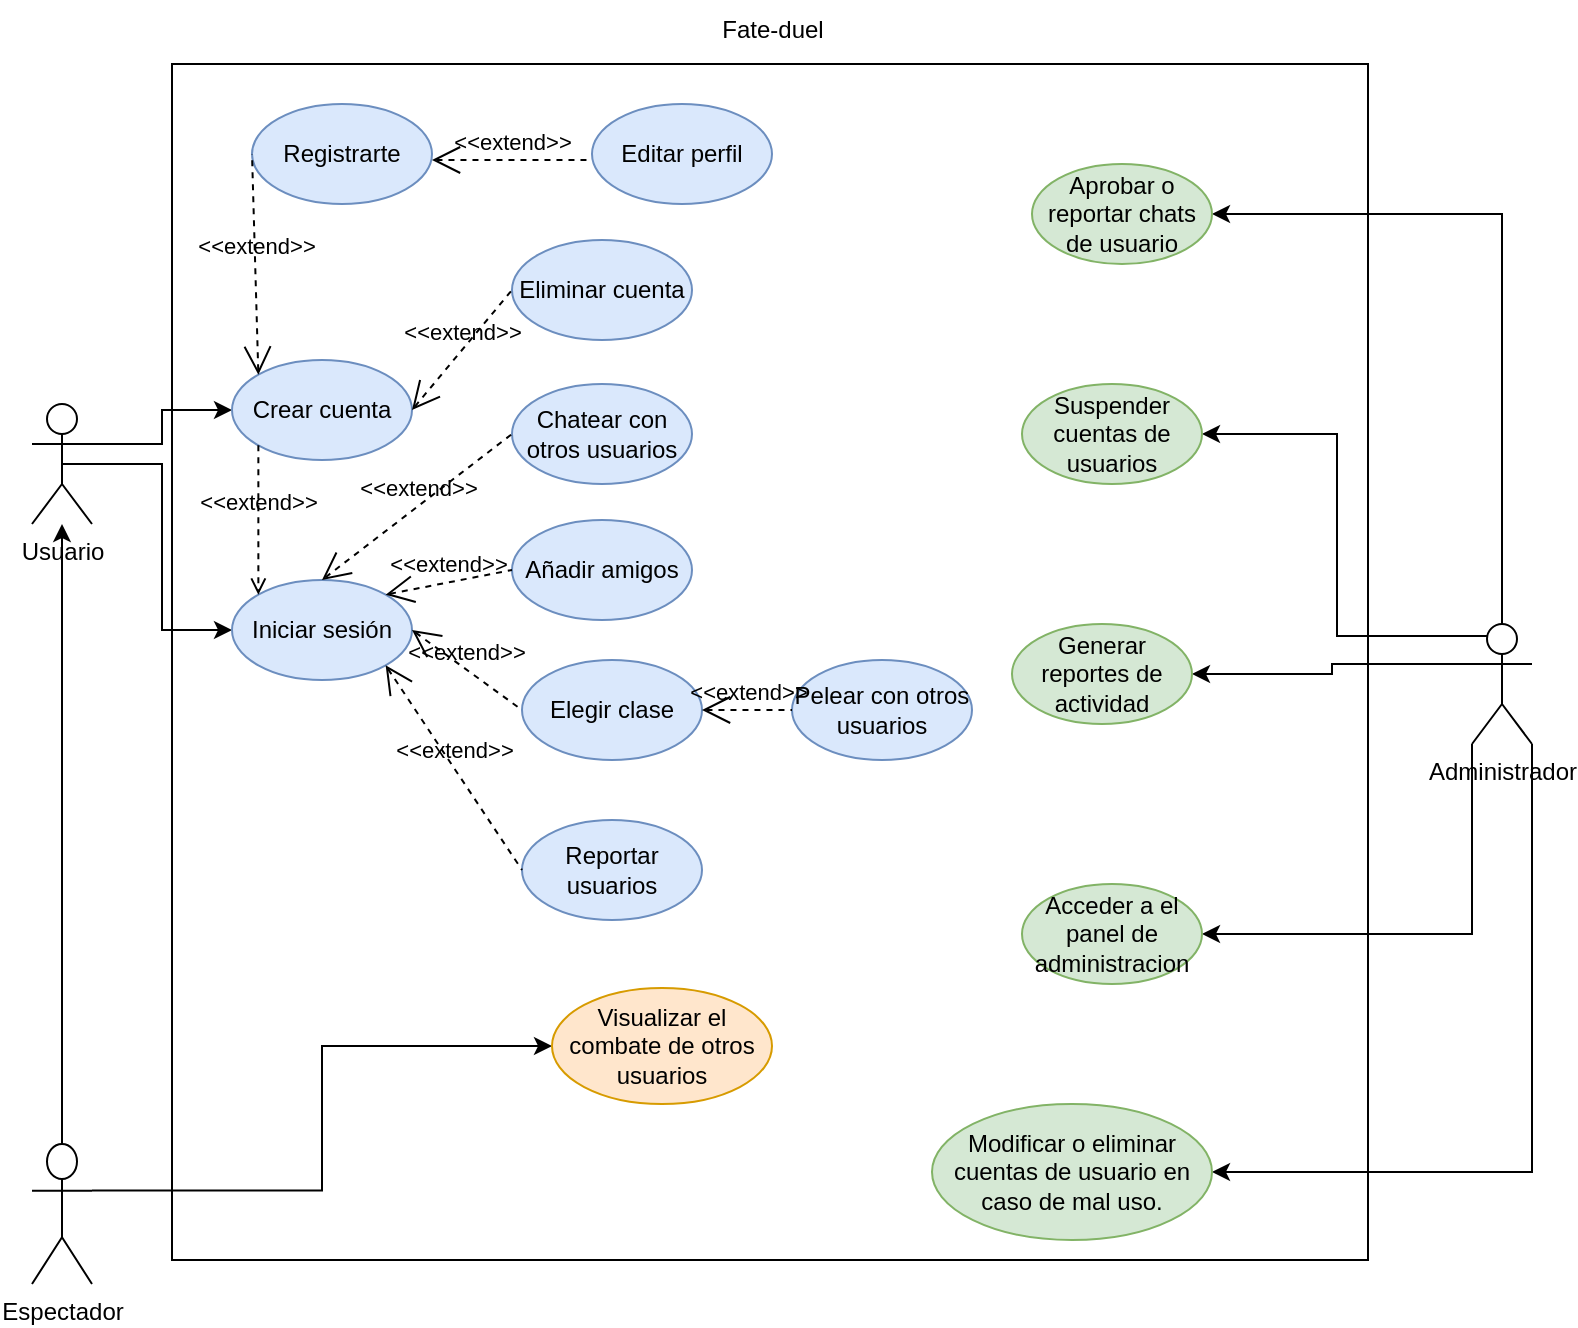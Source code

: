 <mxfile version="24.8.6">
  <diagram name="Página-1" id="ECYBjc4-T5F1NcXpzfX9">
    <mxGraphModel dx="1674" dy="750" grid="1" gridSize="10" guides="1" tooltips="1" connect="1" arrows="1" fold="1" page="1" pageScale="1" pageWidth="827" pageHeight="1169" math="0" shadow="0">
      <root>
        <mxCell id="0" />
        <mxCell id="1" parent="0" />
        <mxCell id="-6UULbU7St-G_a3xMBeo-3" value="" style="group;" parent="1" vertex="1" connectable="0">
          <mxGeometry x="60" y="20" width="750" height="662" as="geometry" />
        </mxCell>
        <mxCell id="-6UULbU7St-G_a3xMBeo-1" value="" style="whiteSpace=wrap;html=1;aspect=fixed;" parent="-6UULbU7St-G_a3xMBeo-3" vertex="1">
          <mxGeometry x="70" y="32" width="598" height="598" as="geometry" />
        </mxCell>
        <mxCell id="tbuorbMZUSvYoukiROc6-5" style="edgeStyle=orthogonalEdgeStyle;rounded=0;orthogonalLoop=1;jettySize=auto;html=1;exitX=1;exitY=0.333;exitDx=0;exitDy=0;exitPerimeter=0;entryX=0;entryY=0.5;entryDx=0;entryDy=0;" edge="1" parent="-6UULbU7St-G_a3xMBeo-3" source="iN0uDsX3OjaOKZK2iHJ_-34" target="iN0uDsX3OjaOKZK2iHJ_-35">
          <mxGeometry relative="1" as="geometry" />
        </mxCell>
        <mxCell id="tbuorbMZUSvYoukiROc6-6" style="edgeStyle=orthogonalEdgeStyle;rounded=0;orthogonalLoop=1;jettySize=auto;html=1;exitX=0.5;exitY=0.5;exitDx=0;exitDy=0;exitPerimeter=0;entryX=0;entryY=0.5;entryDx=0;entryDy=0;" edge="1" parent="-6UULbU7St-G_a3xMBeo-3" source="iN0uDsX3OjaOKZK2iHJ_-34" target="GEUEoQa83Zo7Ei1XDsA4-2">
          <mxGeometry relative="1" as="geometry" />
        </mxCell>
        <mxCell id="iN0uDsX3OjaOKZK2iHJ_-34" value="Usuario" style="shape=umlActor;verticalLabelPosition=bottom;verticalAlign=top;html=1;outlineConnect=0;" parent="-6UULbU7St-G_a3xMBeo-3" vertex="1">
          <mxGeometry y="202" width="30" height="60" as="geometry" />
        </mxCell>
        <mxCell id="iN0uDsX3OjaOKZK2iHJ_-35" value="Crear cuenta" style="ellipse;whiteSpace=wrap;html=1;fillColor=#dae8fc;strokeColor=#6c8ebf;" parent="-6UULbU7St-G_a3xMBeo-3" vertex="1">
          <mxGeometry x="100" y="180" width="90" height="50" as="geometry" />
        </mxCell>
        <mxCell id="iN0uDsX3OjaOKZK2iHJ_-36" value="Registrarte" style="ellipse;whiteSpace=wrap;html=1;fillColor=#dae8fc;strokeColor=#6c8ebf;" parent="-6UULbU7St-G_a3xMBeo-3" vertex="1">
          <mxGeometry x="110" y="52" width="90" height="50" as="geometry" />
        </mxCell>
        <mxCell id="iN0uDsX3OjaOKZK2iHJ_-37" value="Editar perfil" style="ellipse;whiteSpace=wrap;html=1;fillColor=#dae8fc;strokeColor=#6c8ebf;" parent="-6UULbU7St-G_a3xMBeo-3" vertex="1">
          <mxGeometry x="280" y="52" width="90" height="50" as="geometry" />
        </mxCell>
        <mxCell id="iN0uDsX3OjaOKZK2iHJ_-38" value="Añadir amigos" style="ellipse;whiteSpace=wrap;html=1;fillColor=#dae8fc;strokeColor=#6c8ebf;" parent="-6UULbU7St-G_a3xMBeo-3" vertex="1">
          <mxGeometry x="240" y="260" width="90" height="50" as="geometry" />
        </mxCell>
        <mxCell id="iN0uDsX3OjaOKZK2iHJ_-40" value="Chatear con otros usuarios" style="ellipse;whiteSpace=wrap;html=1;fillColor=#dae8fc;strokeColor=#6c8ebf;" parent="-6UULbU7St-G_a3xMBeo-3" vertex="1">
          <mxGeometry x="240" y="192" width="90" height="50" as="geometry" />
        </mxCell>
        <mxCell id="iN0uDsX3OjaOKZK2iHJ_-41" value="Elegir clase" style="ellipse;whiteSpace=wrap;html=1;fillColor=#dae8fc;strokeColor=#6c8ebf;" parent="-6UULbU7St-G_a3xMBeo-3" vertex="1">
          <mxGeometry x="245" y="330" width="90" height="50" as="geometry" />
        </mxCell>
        <mxCell id="iN0uDsX3OjaOKZK2iHJ_-42" value="Pelear con otros usuarios" style="ellipse;whiteSpace=wrap;html=1;fillColor=#dae8fc;strokeColor=#6c8ebf;" parent="-6UULbU7St-G_a3xMBeo-3" vertex="1">
          <mxGeometry x="380" y="330" width="90" height="50" as="geometry" />
        </mxCell>
        <mxCell id="iN0uDsX3OjaOKZK2iHJ_-43" value="Eliminar cuenta" style="ellipse;whiteSpace=wrap;html=1;fillColor=#dae8fc;strokeColor=#6c8ebf;" parent="-6UULbU7St-G_a3xMBeo-3" vertex="1">
          <mxGeometry x="240" y="120" width="90" height="50" as="geometry" />
        </mxCell>
        <mxCell id="iN0uDsX3OjaOKZK2iHJ_-44" value="Reportar usuarios" style="ellipse;whiteSpace=wrap;html=1;fillColor=#dae8fc;strokeColor=#6c8ebf;" parent="-6UULbU7St-G_a3xMBeo-3" vertex="1">
          <mxGeometry x="245" y="410" width="90" height="50" as="geometry" />
        </mxCell>
        <mxCell id="iN0uDsX3OjaOKZK2iHJ_-54" value="&amp;lt;&amp;lt;extend&amp;gt;&amp;gt;" style="edgeStyle=none;html=1;startArrow=open;endArrow=none;startSize=12;verticalAlign=bottom;dashed=1;labelBackgroundColor=none;rounded=0;entryX=0;entryY=0.5;entryDx=0;entryDy=0;exitX=1;exitY=0.5;exitDx=0;exitDy=0;" parent="-6UULbU7St-G_a3xMBeo-3" source="iN0uDsX3OjaOKZK2iHJ_-41" target="iN0uDsX3OjaOKZK2iHJ_-42" edge="1">
          <mxGeometry width="160" relative="1" as="geometry">
            <mxPoint x="280" y="322" as="sourcePoint" />
            <mxPoint x="440" y="322" as="targetPoint" />
          </mxGeometry>
        </mxCell>
        <mxCell id="iN0uDsX3OjaOKZK2iHJ_-55" value="&amp;lt;&amp;lt;extend&amp;gt;&amp;gt;" style="edgeStyle=none;html=1;startArrow=open;endArrow=none;startSize=12;verticalAlign=bottom;dashed=1;labelBackgroundColor=none;rounded=0;entryX=0;entryY=0.5;entryDx=0;entryDy=0;exitX=0;exitY=0;exitDx=0;exitDy=0;" parent="-6UULbU7St-G_a3xMBeo-3" source="iN0uDsX3OjaOKZK2iHJ_-35" target="iN0uDsX3OjaOKZK2iHJ_-36" edge="1">
          <mxGeometry width="160" relative="1" as="geometry">
            <mxPoint x="280" y="322" as="sourcePoint" />
            <mxPoint x="440" y="322" as="targetPoint" />
          </mxGeometry>
        </mxCell>
        <mxCell id="iN0uDsX3OjaOKZK2iHJ_-57" value="&amp;lt;&amp;lt;extend&amp;gt;&amp;gt;" style="edgeStyle=none;html=1;startArrow=open;endArrow=none;startSize=12;verticalAlign=bottom;dashed=1;labelBackgroundColor=none;rounded=0;entryX=0;entryY=0.5;entryDx=0;entryDy=0;exitX=1;exitY=0.5;exitDx=0;exitDy=0;" parent="-6UULbU7St-G_a3xMBeo-3" source="iN0uDsX3OjaOKZK2iHJ_-35" target="iN0uDsX3OjaOKZK2iHJ_-43" edge="1">
          <mxGeometry width="160" relative="1" as="geometry">
            <mxPoint x="190" y="160" as="sourcePoint" />
            <mxPoint x="440" y="322" as="targetPoint" />
          </mxGeometry>
        </mxCell>
        <mxCell id="iN0uDsX3OjaOKZK2iHJ_-61" style="edgeStyle=orthogonalEdgeStyle;rounded=0;orthogonalLoop=1;jettySize=auto;html=1;exitX=0.5;exitY=0;exitDx=0;exitDy=0;exitPerimeter=0;" parent="-6UULbU7St-G_a3xMBeo-3" source="iN0uDsX3OjaOKZK2iHJ_-58" target="iN0uDsX3OjaOKZK2iHJ_-34" edge="1">
          <mxGeometry relative="1" as="geometry" />
        </mxCell>
        <mxCell id="iN0uDsX3OjaOKZK2iHJ_-63" style="edgeStyle=orthogonalEdgeStyle;rounded=0;orthogonalLoop=1;jettySize=auto;html=1;exitX=1;exitY=0.333;exitDx=0;exitDy=0;exitPerimeter=0;entryX=0;entryY=0.5;entryDx=0;entryDy=0;" parent="-6UULbU7St-G_a3xMBeo-3" source="iN0uDsX3OjaOKZK2iHJ_-58" target="iN0uDsX3OjaOKZK2iHJ_-62" edge="1">
          <mxGeometry relative="1" as="geometry" />
        </mxCell>
        <mxCell id="iN0uDsX3OjaOKZK2iHJ_-58" value="Espectador" style="shape=umlActor;verticalLabelPosition=bottom;verticalAlign=top;html=1;outlineConnect=0;" parent="-6UULbU7St-G_a3xMBeo-3" vertex="1">
          <mxGeometry y="572" width="30" height="70" as="geometry" />
        </mxCell>
        <mxCell id="iN0uDsX3OjaOKZK2iHJ_-62" value="Visualizar el combate de otros usuarios" style="ellipse;whiteSpace=wrap;html=1;fillColor=#ffe6cc;strokeColor=#d79b00;" parent="-6UULbU7St-G_a3xMBeo-3" vertex="1">
          <mxGeometry x="260" y="494" width="110" height="58" as="geometry" />
        </mxCell>
        <mxCell id="tbuorbMZUSvYoukiROc6-16" style="edgeStyle=orthogonalEdgeStyle;rounded=0;orthogonalLoop=1;jettySize=auto;html=1;exitX=0;exitY=0.333;exitDx=0;exitDy=0;exitPerimeter=0;entryX=1;entryY=0.5;entryDx=0;entryDy=0;" edge="1" parent="-6UULbU7St-G_a3xMBeo-3" source="iN0uDsX3OjaOKZK2iHJ_-64" target="iN0uDsX3OjaOKZK2iHJ_-69">
          <mxGeometry relative="1" as="geometry" />
        </mxCell>
        <mxCell id="tbuorbMZUSvYoukiROc6-17" style="edgeStyle=orthogonalEdgeStyle;rounded=0;orthogonalLoop=1;jettySize=auto;html=1;exitX=0.25;exitY=0.1;exitDx=0;exitDy=0;exitPerimeter=0;entryX=1;entryY=0.5;entryDx=0;entryDy=0;" edge="1" parent="-6UULbU7St-G_a3xMBeo-3" source="iN0uDsX3OjaOKZK2iHJ_-64" target="iN0uDsX3OjaOKZK2iHJ_-68">
          <mxGeometry relative="1" as="geometry" />
        </mxCell>
        <mxCell id="tbuorbMZUSvYoukiROc6-18" style="edgeStyle=orthogonalEdgeStyle;rounded=0;orthogonalLoop=1;jettySize=auto;html=1;exitX=0.5;exitY=0;exitDx=0;exitDy=0;exitPerimeter=0;entryX=1;entryY=0.5;entryDx=0;entryDy=0;" edge="1" parent="-6UULbU7St-G_a3xMBeo-3" source="iN0uDsX3OjaOKZK2iHJ_-64" target="iN0uDsX3OjaOKZK2iHJ_-67">
          <mxGeometry relative="1" as="geometry" />
        </mxCell>
        <mxCell id="tbuorbMZUSvYoukiROc6-19" style="edgeStyle=orthogonalEdgeStyle;rounded=0;orthogonalLoop=1;jettySize=auto;html=1;exitX=0;exitY=1;exitDx=0;exitDy=0;exitPerimeter=0;entryX=1;entryY=0.5;entryDx=0;entryDy=0;" edge="1" parent="-6UULbU7St-G_a3xMBeo-3" source="iN0uDsX3OjaOKZK2iHJ_-64" target="iN0uDsX3OjaOKZK2iHJ_-70">
          <mxGeometry relative="1" as="geometry" />
        </mxCell>
        <mxCell id="tbuorbMZUSvYoukiROc6-20" style="edgeStyle=orthogonalEdgeStyle;rounded=0;orthogonalLoop=1;jettySize=auto;html=1;exitX=1;exitY=1;exitDx=0;exitDy=0;exitPerimeter=0;entryX=1;entryY=0.5;entryDx=0;entryDy=0;" edge="1" parent="-6UULbU7St-G_a3xMBeo-3" source="iN0uDsX3OjaOKZK2iHJ_-64" target="iN0uDsX3OjaOKZK2iHJ_-71">
          <mxGeometry relative="1" as="geometry" />
        </mxCell>
        <mxCell id="iN0uDsX3OjaOKZK2iHJ_-64" value="Administrador" style="shape=umlActor;verticalLabelPosition=bottom;verticalAlign=top;html=1;outlineConnect=0;" parent="-6UULbU7St-G_a3xMBeo-3" vertex="1">
          <mxGeometry x="720" y="312" width="30" height="60" as="geometry" />
        </mxCell>
        <mxCell id="iN0uDsX3OjaOKZK2iHJ_-67" value="Aprobar o reportar chats de usuario " style="ellipse;whiteSpace=wrap;html=1;fillColor=#d5e8d4;strokeColor=#82b366;" parent="-6UULbU7St-G_a3xMBeo-3" vertex="1">
          <mxGeometry x="500" y="82" width="90" height="50" as="geometry" />
        </mxCell>
        <mxCell id="iN0uDsX3OjaOKZK2iHJ_-68" value="Suspender cuentas de usuarios" style="ellipse;whiteSpace=wrap;html=1;fillColor=#d5e8d4;strokeColor=#82b366;" parent="-6UULbU7St-G_a3xMBeo-3" vertex="1">
          <mxGeometry x="495" y="192" width="90" height="50" as="geometry" />
        </mxCell>
        <mxCell id="iN0uDsX3OjaOKZK2iHJ_-69" value="Generar reportes de actividad" style="ellipse;whiteSpace=wrap;html=1;fillColor=#d5e8d4;strokeColor=#82b366;" parent="-6UULbU7St-G_a3xMBeo-3" vertex="1">
          <mxGeometry x="490" y="312" width="90" height="50" as="geometry" />
        </mxCell>
        <mxCell id="iN0uDsX3OjaOKZK2iHJ_-70" value="Acceder a el panel de administracion" style="ellipse;whiteSpace=wrap;html=1;fillColor=#d5e8d4;strokeColor=#82b366;" parent="-6UULbU7St-G_a3xMBeo-3" vertex="1">
          <mxGeometry x="495" y="442" width="90" height="50" as="geometry" />
        </mxCell>
        <mxCell id="iN0uDsX3OjaOKZK2iHJ_-71" value="Modificar o eliminar cuentas de usuario en caso de mal uso." style="ellipse;whiteSpace=wrap;html=1;fillColor=#d5e8d4;strokeColor=#82b366;" parent="-6UULbU7St-G_a3xMBeo-3" vertex="1">
          <mxGeometry x="450" y="552" width="140" height="68" as="geometry" />
        </mxCell>
        <mxCell id="-6UULbU7St-G_a3xMBeo-2" value="Fate-duel" style="text;html=1;align=center;verticalAlign=middle;resizable=0;points=[];autosize=1;strokeColor=none;fillColor=none;" parent="-6UULbU7St-G_a3xMBeo-3" vertex="1">
          <mxGeometry x="335" width="70" height="30" as="geometry" />
        </mxCell>
        <mxCell id="GEUEoQa83Zo7Ei1XDsA4-2" value="Iniciar sesión" style="ellipse;whiteSpace=wrap;html=1;fillColor=#dae8fc;strokeColor=#6c8ebf;" parent="-6UULbU7St-G_a3xMBeo-3" vertex="1">
          <mxGeometry x="100" y="290" width="90" height="50" as="geometry" />
        </mxCell>
        <mxCell id="tbuorbMZUSvYoukiROc6-7" value="&amp;lt;&amp;lt;extend&amp;gt;&amp;gt;" style="edgeStyle=none;html=1;startArrow=open;endArrow=none;startSize=12;verticalAlign=bottom;dashed=1;labelBackgroundColor=none;rounded=0;exitX=1;exitY=0.5;exitDx=0;exitDy=0;entryX=0;entryY=0.5;entryDx=0;entryDy=0;" edge="1" parent="-6UULbU7St-G_a3xMBeo-3" source="GEUEoQa83Zo7Ei1XDsA4-2" target="iN0uDsX3OjaOKZK2iHJ_-41">
          <mxGeometry width="160" relative="1" as="geometry">
            <mxPoint x="280" y="370" as="sourcePoint" />
            <mxPoint x="440" y="370" as="targetPoint" />
          </mxGeometry>
        </mxCell>
        <mxCell id="tbuorbMZUSvYoukiROc6-8" value="&amp;lt;&amp;lt;extend&amp;gt;&amp;gt;" style="edgeStyle=none;html=1;startArrow=open;endArrow=none;startSize=12;verticalAlign=bottom;dashed=1;labelBackgroundColor=none;rounded=0;entryX=0;entryY=0.5;entryDx=0;entryDy=0;exitX=1;exitY=1;exitDx=0;exitDy=0;" edge="1" parent="-6UULbU7St-G_a3xMBeo-3" source="GEUEoQa83Zo7Ei1XDsA4-2" target="iN0uDsX3OjaOKZK2iHJ_-44">
          <mxGeometry width="160" relative="1" as="geometry">
            <mxPoint x="228.18" y="460" as="sourcePoint" />
            <mxPoint x="160.0" y="357.678" as="targetPoint" />
          </mxGeometry>
        </mxCell>
        <mxCell id="tbuorbMZUSvYoukiROc6-9" value="&amp;lt;&amp;lt;extend&amp;gt;&amp;gt;" style="edgeStyle=none;html=1;startArrow=open;endArrow=none;startSize=12;verticalAlign=bottom;dashed=1;labelBackgroundColor=none;rounded=0;entryX=0;entryY=0.5;entryDx=0;entryDy=0;exitX=1;exitY=0;exitDx=0;exitDy=0;" edge="1" parent="-6UULbU7St-G_a3xMBeo-3" source="GEUEoQa83Zo7Ei1XDsA4-2" target="iN0uDsX3OjaOKZK2iHJ_-38">
          <mxGeometry width="160" relative="1" as="geometry">
            <mxPoint x="255" y="445" as="sourcePoint" />
            <mxPoint x="187" y="343" as="targetPoint" />
          </mxGeometry>
        </mxCell>
        <mxCell id="tbuorbMZUSvYoukiROc6-10" value="&amp;lt;&amp;lt;extend&amp;gt;&amp;gt;" style="edgeStyle=none;html=1;startArrow=open;endArrow=none;startSize=12;verticalAlign=bottom;dashed=1;labelBackgroundColor=none;rounded=0;entryX=0;entryY=0.5;entryDx=0;entryDy=0;exitX=0.5;exitY=0;exitDx=0;exitDy=0;" edge="1" parent="-6UULbU7St-G_a3xMBeo-3" source="GEUEoQa83Zo7Ei1XDsA4-2" target="iN0uDsX3OjaOKZK2iHJ_-40">
          <mxGeometry width="160" relative="1" as="geometry">
            <mxPoint x="280" y="370" as="sourcePoint" />
            <mxPoint x="440" y="370" as="targetPoint" />
          </mxGeometry>
        </mxCell>
        <mxCell id="tbuorbMZUSvYoukiROc6-14" value="&amp;lt;&amp;lt;extend&amp;gt;&amp;gt;" style="edgeStyle=none;html=1;startArrow=open;endArrow=none;startSize=12;verticalAlign=bottom;dashed=1;labelBackgroundColor=none;rounded=0;" edge="1" parent="-6UULbU7St-G_a3xMBeo-3">
          <mxGeometry width="160" relative="1" as="geometry">
            <mxPoint x="200" y="80" as="sourcePoint" />
            <mxPoint x="280" y="80" as="targetPoint" />
          </mxGeometry>
        </mxCell>
        <mxCell id="tbuorbMZUSvYoukiROc6-15" value="&amp;lt;&amp;lt;extend&amp;gt;&amp;gt;" style="edgeStyle=none;html=1;endArrow=open;verticalAlign=bottom;dashed=1;labelBackgroundColor=none;rounded=0;exitX=0;exitY=1;exitDx=0;exitDy=0;entryX=0;entryY=0;entryDx=0;entryDy=0;" edge="1" parent="-6UULbU7St-G_a3xMBeo-3" source="iN0uDsX3OjaOKZK2iHJ_-35" target="GEUEoQa83Zo7Ei1XDsA4-2">
          <mxGeometry width="160" relative="1" as="geometry">
            <mxPoint x="40" y="260" as="sourcePoint" />
            <mxPoint x="200" y="260" as="targetPoint" />
          </mxGeometry>
        </mxCell>
      </root>
    </mxGraphModel>
  </diagram>
</mxfile>
